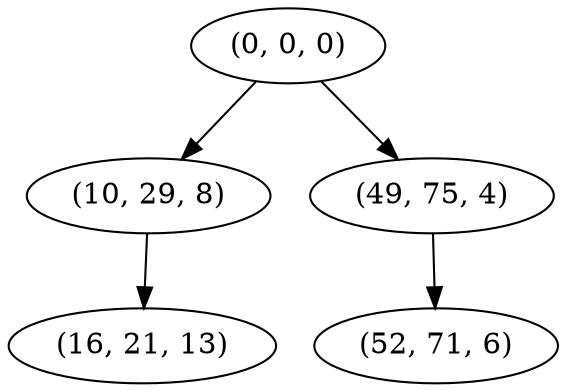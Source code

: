 digraph tree {
    "(0, 0, 0)";
    "(10, 29, 8)";
    "(16, 21, 13)";
    "(49, 75, 4)";
    "(52, 71, 6)";
    "(0, 0, 0)" -> "(10, 29, 8)";
    "(0, 0, 0)" -> "(49, 75, 4)";
    "(10, 29, 8)" -> "(16, 21, 13)";
    "(49, 75, 4)" -> "(52, 71, 6)";
}
